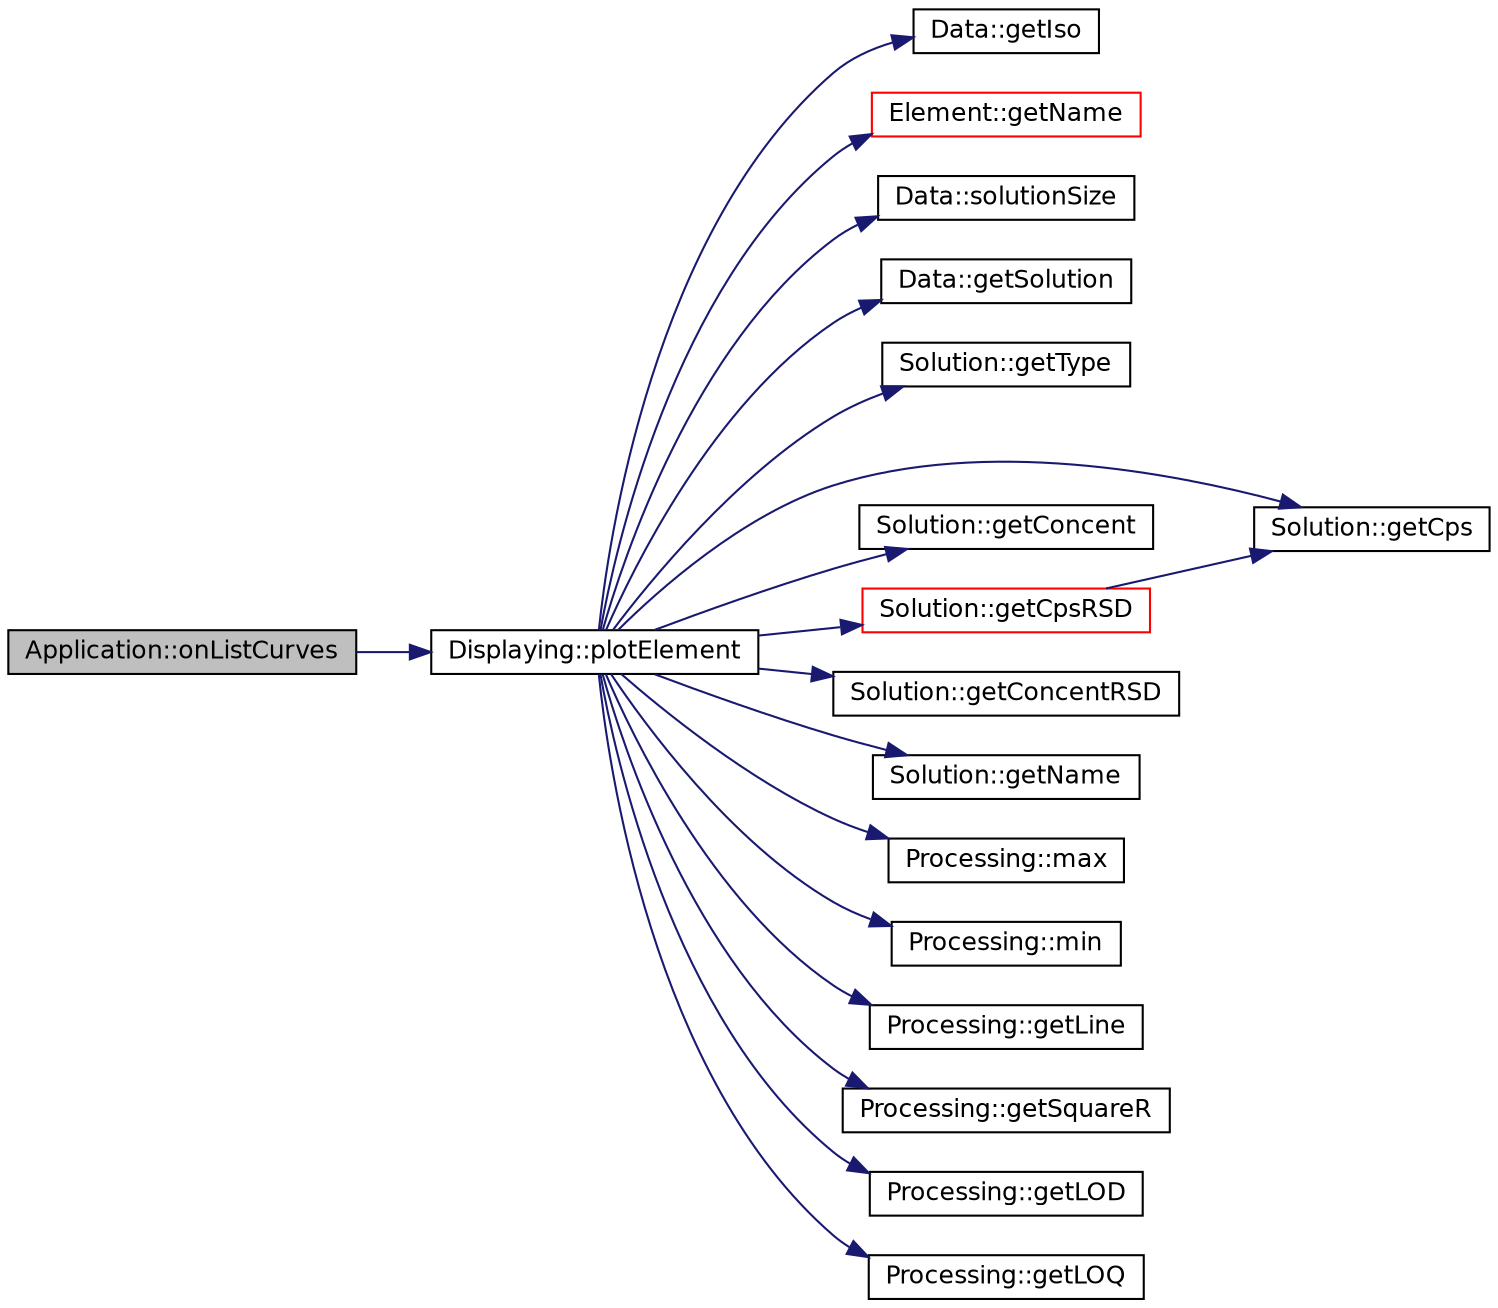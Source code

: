 digraph "Application::onListCurves"
{
 // INTERACTIVE_SVG=YES
  edge [fontname="Helvetica",fontsize="12",labelfontname="Helvetica",labelfontsize="12"];
  node [fontname="Helvetica",fontsize="12",shape=record];
  rankdir="LR";
  Node1 [label="Application::onListCurves",height=0.2,width=0.4,color="black", fillcolor="grey75", style="filled" fontcolor="black"];
  Node1 -> Node2 [color="midnightblue",fontsize="12",style="solid",fontname="Helvetica"];
  Node2 [label="Displaying::plotElement",height=0.2,width=0.4,color="black", fillcolor="white", style="filled",URL="$a00003.html#a2eb8d02c398ddd7708260ec230ceafcc",tooltip="Plots Calibration curves. "];
  Node2 -> Node3 [color="midnightblue",fontsize="12",style="solid",fontname="Helvetica"];
  Node3 [label="Data::getIso",height=0.2,width=0.4,color="black", fillcolor="white", style="filled",URL="$a00002.html#a4baa9866aaea800c81e4502b9483e4ec",tooltip="Gets an element identified by its Id. "];
  Node2 -> Node4 [color="midnightblue",fontsize="12",style="solid",fontname="Helvetica"];
  Node4 [label="Element::getName",height=0.2,width=0.4,color="red", fillcolor="white", style="filled",URL="$a00005.html#a82faf6c27cd36339a0a12cae9beb89af",tooltip="Gets the complete Name of the istope, used to display the element to HCI. "];
  Node2 -> Node5 [color="midnightblue",fontsize="12",style="solid",fontname="Helvetica"];
  Node5 [label="Data::solutionSize",height=0.2,width=0.4,color="black", fillcolor="white", style="filled",URL="$a00002.html#a84179b0c71fb3e69cfa177e92004ee79",tooltip="Gets the Number of Solutions. "];
  Node2 -> Node6 [color="midnightblue",fontsize="12",style="solid",fontname="Helvetica"];
  Node6 [label="Data::getSolution",height=0.2,width=0.4,color="black", fillcolor="white", style="filled",URL="$a00002.html#a7b1a07606090591e7fffb48be72bd734",tooltip="Gets a solution identified by its Id. "];
  Node2 -> Node7 [color="midnightblue",fontsize="12",style="solid",fontname="Helvetica"];
  Node7 [label="Solution::getType",height=0.2,width=0.4,color="black", fillcolor="white", style="filled",URL="$a00014.html#a7e480d4e590046701d82e74491ff944a",tooltip="Gets type of the solution. "];
  Node2 -> Node8 [color="midnightblue",fontsize="12",style="solid",fontname="Helvetica"];
  Node8 [label="Solution::getCps",height=0.2,width=0.4,color="black", fillcolor="white", style="filled",URL="$a00014.html#a6cb75c8a1aa020796506362920216816",tooltip="Gets Intensity. "];
  Node2 -> Node9 [color="midnightblue",fontsize="12",style="solid",fontname="Helvetica"];
  Node9 [label="Solution::getConcent",height=0.2,width=0.4,color="black", fillcolor="white", style="filled",URL="$a00014.html#af9f7e1dfafa0cd431387737664e3ac7e",tooltip="Gets Concentration. "];
  Node2 -> Node10 [color="midnightblue",fontsize="12",style="solid",fontname="Helvetica"];
  Node10 [label="Solution::getCpsRSD",height=0.2,width=0.4,color="red", fillcolor="white", style="filled",URL="$a00014.html#ac0ca8e1256ac9b972eab1f02f11ab8ac",tooltip="Gets Intensity Relative Standard Deviation (%) "];
  Node10 -> Node8 [color="midnightblue",fontsize="12",style="solid",fontname="Helvetica"];
  Node2 -> Node11 [color="midnightblue",fontsize="12",style="solid",fontname="Helvetica"];
  Node11 [label="Solution::getConcentRSD",height=0.2,width=0.4,color="black", fillcolor="white", style="filled",URL="$a00014.html#a1adae3ea7b071d2a311b62371b959633",tooltip="Gets Concentration Relative Standard Deviation (%) "];
  Node2 -> Node12 [color="midnightblue",fontsize="12",style="solid",fontname="Helvetica"];
  Node12 [label="Solution::getName",height=0.2,width=0.4,color="black", fillcolor="white", style="filled",URL="$a00014.html#a08617ee6ca1993e92372e265829508f0",tooltip="Gets the Name. "];
  Node2 -> Node13 [color="midnightblue",fontsize="12",style="solid",fontname="Helvetica"];
  Node13 [label="Processing::max",height=0.2,width=0.4,color="black", fillcolor="white", style="filled",URL="$a00011.html#ad47f77284133874657553b30fa449f68",tooltip="Computes the max of a vector. "];
  Node2 -> Node14 [color="midnightblue",fontsize="12",style="solid",fontname="Helvetica"];
  Node14 [label="Processing::min",height=0.2,width=0.4,color="black", fillcolor="white", style="filled",URL="$a00011.html#ae5c1570b50e37113591f5cad1343f48b",tooltip="Computes the min of a vector. "];
  Node2 -> Node15 [color="midnightblue",fontsize="12",style="solid",fontname="Helvetica"];
  Node15 [label="Processing::getLine",height=0.2,width=0.4,color="black", fillcolor="white", style="filled",URL="$a00011.html#a1e247e39fde3f7e1123d0dbdd8275ef0",tooltip="Gets calibration line corresponding to the Id element given. "];
  Node2 -> Node16 [color="midnightblue",fontsize="12",style="solid",fontname="Helvetica"];
  Node16 [label="Processing::getSquareR",height=0.2,width=0.4,color="black", fillcolor="white", style="filled",URL="$a00011.html#af0524fbbdf92207a5c735e837d571f71",tooltip="Gets calibration line Error corresponding to the by Id element given. "];
  Node2 -> Node17 [color="midnightblue",fontsize="12",style="solid",fontname="Helvetica"];
  Node17 [label="Processing::getLOD",height=0.2,width=0.4,color="black", fillcolor="white", style="filled",URL="$a00011.html#ae20ae3100fa8fd1578dbe6cbe179e6e5",tooltip="Gets LOD corresponding to the Id element given. "];
  Node2 -> Node18 [color="midnightblue",fontsize="12",style="solid",fontname="Helvetica"];
  Node18 [label="Processing::getLOQ",height=0.2,width=0.4,color="black", fillcolor="white", style="filled",URL="$a00011.html#a3c8e2bd5d31b4a61b8d1e54f219fa015",tooltip="Gets LOQ corresponding to the Id element given. "];
}
